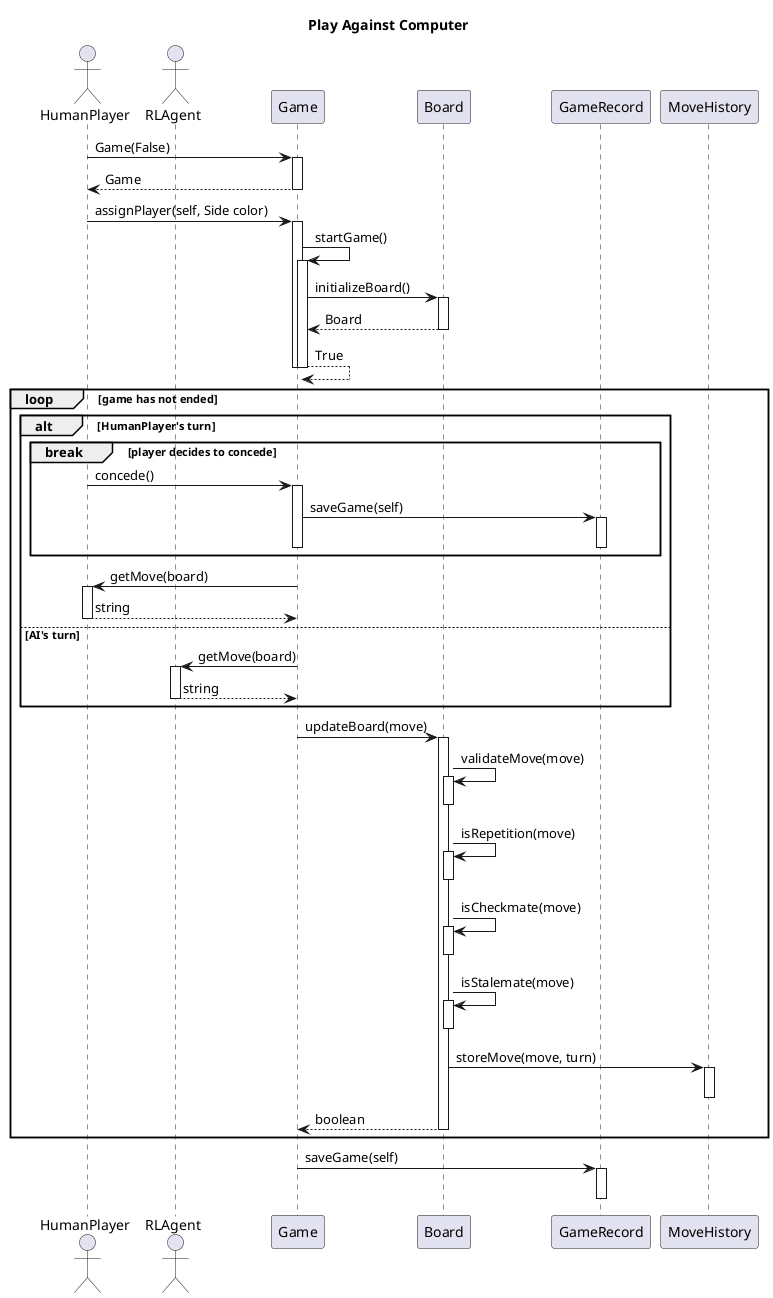 @startuml Play Against Computer

title Play Against Computer

autoactivate on

actor HumanPlayer
actor RLAgent
HumanPlayer -> Game: Game(False)
return Game
HumanPlayer -> Game: assignPlayer(self, Side color)
    Game -> Game: startGame()
        Game -> Board: initializeBoard()
        return Board
    return True
    deactivate

loop game has not ended
        
    alt HumanPlayer's turn
        break player decides to concede
            HumanPlayer -> Game: concede()
            Game -> GameRecord: saveGame(self)
            deactivate
            deactivate
        end
        Game -> HumanPlayer: getMove(board)
        return string
    else AI's turn
        Game -> RLAgent: getMove(board)
        return string
    end
    Game -> Board: updateBoard(move)
        Board -> Board: validateMove(move)
        deactivate
        Board -> Board: isRepetition(move)
        deactivate
        Board -> Board: isCheckmate(move)
        deactivate
        Board -> Board: isStalemate(move)
        deactivate
        Board -> MoveHistory: storeMove(move, turn)
        deactivate
    return boolean
end

Game -> GameRecord: saveGame(self)
deactivate

@enduml
